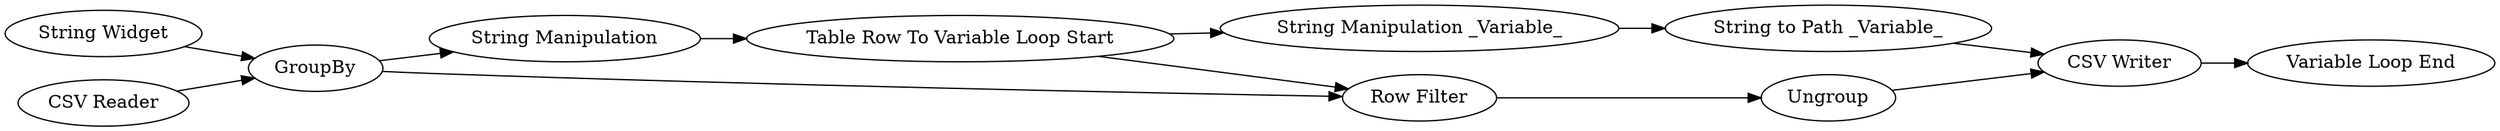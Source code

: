 digraph {
	9 -> 8
	5 -> 3
	6 -> 4
	10 -> 2
	11 -> 9
	4 -> 8
	2 -> 6
	8 -> 7
	3 -> 11
	1 -> 2
	2 -> 5
	3 -> 6
	5 [label="String Manipulation"]
	1 [label="CSV Reader"]
	7 [label="Variable Loop End"]
	9 [label="String to Path _Variable_"]
	11 [label="String Manipulation _Variable_"]
	4 [label=Ungroup]
	6 [label="Row Filter"]
	8 [label="CSV Writer"]
	3 [label="Table Row To Variable Loop Start"]
	2 [label=GroupBy]
	10 [label="String Widget"]
	rankdir=LR
}
